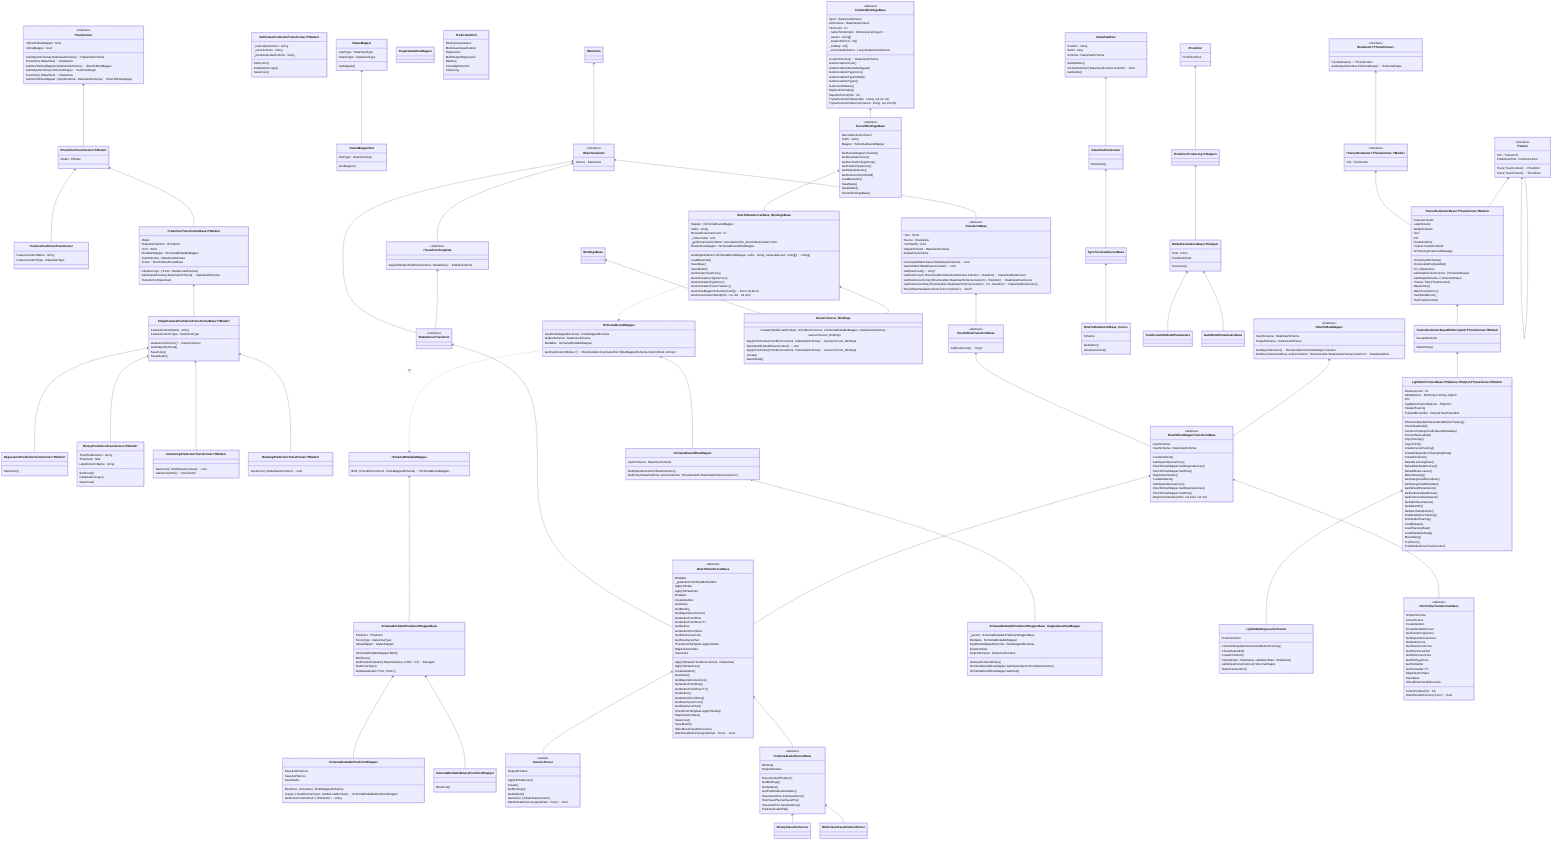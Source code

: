 classDiagram 

    class ITransformer {
      GetOutputSchema(:DataViewSchema) : DataViewSchema
      Transform(:IDataView) : IDataView
      IsRowToRowMapper : bool
      GetRowToRowMapper(:DataViewSchema) : IRowToRowMapper
    }
    <<interface>> ITransformer

    class IPredictionTransformer~TModel~ {
      Model : TModel
    }

    ITransformer <-- IPredictionTransformer~TModel~
    
    class IFeaturePredictionTransformer {
        FeatureColumnName : string
        FeatureColumnType : DataViewType
    }

    IPredictionTransformer~TModel~ <-- IFeaturePredictionTransformer

    class PredictionTransformerBase~TModel~ {
        Model 
        ModelAsPredictor : IPredictor
        Host : IHost
        BindableMapper : ISchemaBindableMapper
        TrainSchema : DataViewSchema
        Scorer : RowToRowScorerBase
        InitializeLogic : (:IHost, :ModelLoadContext)
        GetOutputSchema(:DataViewSchema) : DataViewSchema
        Transform( :IDataView )
    }
    class SingleFeaturePredictionTransformerBase~TModel~ {
        FeatureColumnName : string
        FeatureColumnType : DataViewType
        GetGenericScorer: () : GenericScorer
        GetOutputSchema()
        SaveCore()
        SaveModel()
    }
    class RegressionPredictionTransformer~TModel~ {
        SaveCore()
    }
    class BinaryPredictionTransformer~TModel~ {
        ThresholdColumn : string
        Threshold : float
        LabelColumnName : string
        SetScorer() 
        InitializationLogic()
        SaveCore()
    }
    class MulticlassPredictionTransformer~TModel~ {
        _trainLabelColumn : string
        _scoreColumn : string
        _predictedLabelColumn : string
        SetScorer() 
        InitializationLogic()
        SaveCore()
    }
    class ClusteringPredictionTransformer~TModel~ {
        SaveCore(: ModelSaveContext) : void
        GetVersionInfo() : VersionInfo
    }
    class RankingPredictionTransformer~TModel~ {
        SaveCore(: ModelSaveContext) : void
    }

    IPredictionTransformer~TModel~ <-- PredictionTransformerBase  
    PredictionTransformerBase <-- SingleFeaturePredictionTransformerBase~TModel~
    SingleFeaturePredictionTransformerBase~TModel~ <-- RegressionPredictionTransformer~TModel~
    SingleFeaturePredictionTransformerBase~TModel~ <-- BinaryPredictionTransformer~TModel~
    SingleFeaturePredictionTransformerBase~TModel~ <-- ClusteringPredictionTransformer~TModel~
    SingleFeaturePredictionTransformerBase~TModel~ <-- RankingPredictionTransformer~TModel~

    class IValueMapper {
        InputType : DataViewType
        OutputType : DataViewType
        GetMapper()
    }
    class IValueMapperDist {
        DistType : DataViewType
        GetMapper()
    }
    IValueMapper <-- IValueMapperDist

    class ISchemaBindableMapper {
      Bind : (:IHostEnvironment, :RoleMappedSchema) : ISchemaBoundMapper
    }
    class SchemaBindablePredictorWrapperBase {
    Predictor : IPredictor
    ScoreType : DataViewType
    ValueMapper : IValueMapper
    ISchemaBindableMapper.Bind()
    BindCore()
    GetPredictionGetter(:DataViewRow, colSrc : int) : Delegate
    GetScoreType()
    GetValueGetter~TSrc, TDst~()
    }
    class SchemaBindablePredictorWrapper {
    BindCore : (:IChannel, :RoleMappedSchema)
    Create : (:HostEnvironment, :ModelLoadContext) : SchemaBindablePredictorWrapper
    GetScoreColumnKind : (:IPredictor) : string
    SaveAsOnnxCore
    SaveAsPfaCore
    SaveModel    
    }
    class SchemaBindableBinaryPredictorWrapper {
        BindCore()
    }
    ISchemaBindableMapper <-- SchemaBindablePredictorWrapperBase
    SchemaBindablePredictorWrapperBase <-- SchemaBindableBinaryPredictorWrapper 
    SchemaBindablePredictorWrapperBase <-- SchemaBindablePredictorWrapper 

    class SingleValueRowMapper

    class PredictionKind {
    BinaryClassification
    MulticlassClassification
    Regression
    MultiOutputRegression
    Ranking
    AnomalyDetection
    Clustering
    }

    %% The transform tree

    class IDataView
    class IDataTransform {
      Source : IDataView
    }
    <<interface>> IDataTransform
    class TransformBase {
        Host : IHost 
        Source : IDataView
        CanShuffle : bool
        OutputSchema : DataViewSchema
        IDataView.Schema
        ICanSaveModel.Save(:ModelSaveContext) : void
        SaveModel(:ModelSaveContext) : void
        GetRowCount() : long?
        GetRowCursor(:IEnumerable~DataViewSchema.Column~, :Random) : DataViewRowCursor
        GetRowCursorCore(:IEnumerable~DataViewSchema.Column~, :Random) : DataViewRowCursor
        GetRowCursorSet(:IEnumerable~DataViewSchema.Column~, :int, :Random) : DataViewRowCursor[]
        ShouldUseParallelCursors(:Func~int,bool~) : bool?
    }
    <<abstract>> TransformBase
    class RowToRowTransformBase {
      GetRowCount() : long?
    }
    <<abstract>> RowToRowTransformBase
    class RowToRowMapperTransformBase {
      InputSchema
      CreateGetters()
      GetDependenciesCore()
      IRowToRowMapper.GetDependencies()
      IRowToRowMapper.GetRow()
      MapColumnIndex()
    }

    class IDataScorerTransform {
    }
    <<interface>> IDataScorerTransform
    IDataTransform <-- IDataScorerTransform

    class RowToRowScorerBase {
      Bindable
      ApplyToData (:IHostEnvironment, :IDataView)
      ApplyToDataCore()
      CreateGetters()
      GetActive()
      GetDependenciesCore()
      GetGetterFromRow()
      GetGetterFromRow~T~()
      GetGetters()
      GetGettersFromRow()
      GetRowCursorCore()
      GetRowCursorSet()
      ITransformTemplate.ApplyToData()
      MapColumnIndex()
      SaveCore()
      SaveModel()
      ShouldUseParallelCursors()
      WantParallelCursors(predicate : Func<int, bool>) : bool
    }
    <<abstract>> RowToRowScorerBase
    IDataScorerTransform <-- RowToRowScorerBase

    class GenericScorer {
      OutputSchema
      ApplyToDataCore()
      Create()
      GetBindings()
      GetGetters()
      SaveCore : (:ModelSaveContext)
      WantParallelCursors(predicate : Func<int, bool>) : bool
    }
    <<sealed>> GenericScorer

    class GenericScorer_Bindings {
      Create(:ModelLoadContext, :IHostEnvironment, :ISchemaBindableMapper, :DataViewSchema) : GenericScorer_Bindings
      ApplyToSchema(:IHostEnvironment, :DataViewSchema) : GenericScorer_Bindings
      SaveModel(:ModelSaveContext) : void
    }

    BindingsBase <-- GenericScorer_Bindings
    
    class BinaryClassifierScorer
    class PredictedLabelScorerBase {
        Bindings
        OutputSchema
        EnsureCahedPosition()
        GetBindings()
        GetGetters()
        GetPredictedLabelGetter()
        ICanSaveOnnx.CanSaveOnnx()
        ICanSavePfa.CanSavePfa()
        ISaveAsOnnx.SaveAsOnnx()
        PredictedLabelPfa()
    }
    IDataView <-- IDataTransform
    IDataTransform <-- TransformBase
    TransformBase <-- RowToRowTransformBase
    RowToRowScorerBase <-- GenericScorer
    PredictedLabelScorerBase <-- BinaryClassifierScorer
    RowToRowScorerBase <-- PredictedLabelScorerBase

    class BinaryClassifierScorer
    class PredictedLabelScorerBase

    class GenericScorer_Bindings {
      ApplyToSchema(:IHostEnvironment, :DataViewSchema) : GenericScorer_Bindings 
      Create()
      SaveModel()
    }
    class RowToRowScorerBase_BindingsBase {
      Mapper : ISchemaBoundMapper
      Suffix : string
      DerivedColumnnCount : int
      _crtScoreSet : uint
      _getScoreColumnSetId : AnnotationUtils_AnnontationGetter~uint~
      RowToRowMapper : ISchemaBoundRowMapper
      GetOutputNames(:ISchemaBoundMapper, suffix : string, namesDerived : string[]) : string[]
      LoadBaseInfo()
      SaveBase()
      SaveModel()
      GetColumnTypeCore()
      GetAnnotationsTypesCore()
      GetAnnotationTypeCore()
      GetAnnotationCore~TValue~()
      GetActiveMapperColumns(:bool[]) : Func~int,bool~
      GetScoreColumnSetId(iinfo : int, dst : ref uint)
    }
    RowToRowScorerBase_BindingsBase ..> ISchemaBoundMapper
    class ScorerBindingsBase {
      DerivedColumnnCount
      Suffix : string
      Mapper : ISchemaBoundMapper
      GetActiveMapperColumns()
      GetAnnotationCore()
      GetAnnotationTypeCore()
      GetColumnTypeCore()
      GetOutputNames()
      GetScoreColumnSetId()
      LoadBaseInfo()
      SaveBase()
      SaveModel()
      ScorerBindingsBase()
    }
    <<abstract>> ScorerBindingsBase
    class ColumnBindingsBase {
      Input : DataViewSchema
      AsSchema : DataViewSchema
      InfoCount : int
      _nameToInfoIndex : Dictionary~string,int~
      _names : string[]
      _mapIinfoToCol : int[]
      _colMap : int[]
      _convertedSchema : Lazy~DataViewSchema~
      CreateSchema() : DataViewSchema
      GetAnnotationCore()
      GetAnnotationGetterDelegate()
      GetAnnotationTypeCore()
      GetAnnotationTypeOrNull()
      GetAnnotationTypes()
      GetColumnName()
      MapColumnIndex()
      MapInfoToCol(iinfo : int)
      TryGetColumnIndex(name : string, out int col)
      TryGetColumnIndexCore(name : string, out int info)
    }
    <<abstract>> ColumnBindingsBase
    RowToRowScorerBase_BindingsBase <-- GenericScorer_Bindings
    ScorerBindingsBase <-- RowToRowScorerBase_BindingsBase
    ColumnBindingsBase <-- ScorerBindingsBase

    class DataViewRow {
      Position : ulong
      Batch : long
      Schema : DataViewSchema
      GetIdGetter()
      IsColumnActive(:DataViewSchema.Column) : bool
      GetGetter()
    }
    class DataViewRowCursor {
      MoveNext()
    }
    class SynchronizedCursorBase
    class RowToRowScorerBase_Cursor {
      Schema
      GetGetter()
      IsColumnActive()
    }
    DataViewRow <-- DataViewRowCursor
    DataViewRowCursor <-- SynchronizedCursorBase
    SynchronizedCursorBase <-- RowToRowScorerBase_Cursor

    class IPredictor {
        PredictionKind
    }
    class IPredictorProducing~TOutput~
    class ModelParametersBase~TOutput~ {
        Host : IHost 
        PredictionKind
        SaveCore()
    }
    class TreeEnsembleModelParameters
    class GamModelParametersBase
    IPredictor <-- IPredictorProducing
    IPredictorProducing <-- ModelParametersBase 
    ModelParametersBase <-- TreeEnsembleModelParameters
    ModelParametersBase <-- GamModelParametersBase

    class ISchemaBoundMapper {
      InputRoleMappedSchema : RoleMappedSchema
      OutputSchema : DataViewSchema
      Bindable : ISchemaBindableMapper
      GetInputColumnRoles : () : IEnumerable~KeyValuePair~RoleMappedSchema.ColumnRole, string~~
    }
    ISchemaBoundMapper ..> ISchemaBindableMapper : <<use>>
    class ISchemaBoundRowMapper {
        InputSchema : DataViewSchema
        GetDependenciesForNewColumns()
        GetRow(:DataViewRow, activeColumns : IEnumerable~DataViewSchema.Column~)
    }
    class SchemaBindablePredictorWrapperBase_SingleValueRowMapper {
        _parent : SchemaBindablePredictorWrapperBase
        Bindable : ISchemaBindableMapper
        InputRoleMappedSchema : RoleMappedSchema
        InputSchema
        OutputSchema : DataViewSchema
        GetInputColumnRoles()
        ISchemaBoundRowMapper.GetDependenciesForNewColumns()
        ISchemaBoundRowMapper.GetRow()
    }
    ISchemaBoundMapper <-- ISchemaBoundRowMapper
    ISchemaBoundRowMapper <-- SchemaBindablePredictorWrapperBase_SingleValueRowMapper

    class IRowToRowMapper {
      InputSchema : DataViewSchema
      OutputSchema : DataViewSchema
      GetDependencies() : IEnumerable~SchemaShape.Column~ 
      GetRow(:DataViewRow, activeColumns : IEnumerable~DataViewSchema.Column~) : DataViewRow
    }
    <<interface>> IRowToRowMapper

    class IEstimator~TTransformer~ {
      Fit(:IDataView) : TTransformer
      GetOutputSchema(:SchemaShape) : SchemaShape
    }
    <<interface>> IEstimator~TTransformer~

    class ITransformer {
      GetOutputSchema(:SchemaShape) : SchemaShape
      Transform(:IDataView) : IDataView
      IsRowMapper : bool
      GetRowToRowMapper :(inputSchema : DataViewSchema) : IRowToRowMapper
    }    

    class ITrainerEstimator~TTransformer, TModel~ {
      Info : TrainerInfo
    }
    <<interface>> ITrainerEstimator~TTransformer, TModel~
    IEstimator~TTransformer~ <-- ITrainerEstimator~TTransformer, TModel~

    class ITrainer {
      Info : TrainerInfo
      PredictionKind : PredictionKind
      Train(:TrainContext) : IPredictor
    }
    <<interface>> ITrainer

    class ITrainer~TPredictor~ {
      Train(:TrainContext) : TPredictor
    }
    <<interface>> ITrainer~TPredictor~ 
    ITrainer <-- ITrainer~TPredictor~ 

    class TrainerEstimatorBase~TTransformer,TModel~ {
      FeatureColumn
      LabelColumn
      WeightColumn
      Host
      Info
      PredictionKind
      ITrainer.PredictionKind
      NoTrainingInstancesMessage
      CheckInputSchema()
      CheckLabelCompatible()
      Fit : (:IDataView) 
      GetOutputColumnsCore : (:SchemaShape)
      GetOutputSchema : (:SchemaShape)
      ITrainer.Train(:TrainContext)
      MakeRoles()
      MakeTransformer()
      TrainModelCore()
      TrainTransformer()
    }
    ITrainerEstimator~TTransformer, TModel~ <-- TrainerEstimatorBase~TTransformer,TModel~
    ITrainer~TPredictor~ <-- TrainerEstimatorBase~TTransformer,TModel~

    class TrainerEstimatorBaseWithGroupId~TTransformer,TModel~ {
        GroupIdColumn
        MakeRoles()
    }
    TrainerEstimatorBase~TTransformer,TModel~  <-- TrainerEstimatorBaseWithGroupId~TTransformer,TModel~

    class LightGbmTrainerBase~TOptions,TOutput,TTransformer,TModel~ {
      FeatureCount : int
      GbmOptions : Dictionary~string, object~
      Info
      LightGbmTrainerOptions : TOptions
      ParallelTraining
      TrainedEnsemble : InternalTreeEnsemble
      CheckAndUpdateParametersBeforeTraining()
      CheckDataValid()
      ConstructCategoricalFeatureMetadata()
      ConvertNanLabels()
      CopyToArray()
      CopyToCsr()
      CreateCursorFactory()
      CreateDatasetFromSamplingData()
      CreatePredictor()
      DefaultLearningRate()
      DefaultMinDataPerLeaf()
      DefaultNumLeaves()
      DetectDensity()
      GetCategoricalBoundires()
      GetCategoricalMetadata()
      GetDefaultParameters()
      GetFeatureValueDense()
      GetFeatureValueSparse()
      GetGbmParameters()
      GetMetaInfo()
      GetNumSampleRow()
      InitializeBeforeTraining()
      InitParallelTraining()
      LoadDataset()
      LoadTrainingData()
      LoadValidationData()
      MoveMany()
      TrainCore()
      TrainModelCore(:TrainContext)
    }
    TrainerEstimatorBaseWithGroupId~TTransformer,TModel~ <-- LightGbmTrainerBase~TOptions,TOutput,TTransformer,TModel~

    class LightGbmRegressionTrainer {
      PredictionKind
      CheckAndUpdateParametersBeforeTraining()
      CheckDataValid()
      CreatePredictor()
      Fit(trainData : IDataView, validationData : IDataView)
      GetOutputColumnsCore(:SchemaShape)
      MakeTransformer()
    }
    LightGbmTrainerBase~TOptions,float,TTransformer,TModel~ <-- LightGbmRegressionTrainer

    class ITransformTemplate {
      ApplyToData(:IHostEnvironment, :IDataView) : IDataTransform
    }
    <<interface>> ITransformTemplate
    IDataTransform <-- ITransformTemplate
    class IDataScorerTransform {
    }
    <<interface>> IDataScorerTransform
    class RowToRowMapperTransformBase {
      InputSchema : DataViewSchema
      CreateGetters()
      GetDependenciesCore()
      IRowToRowMapper.GetDependencies()
      IRowToRowMapper.GetRow()
      MapColumnIndex(isSrc: out bool, col: int)
    }
    ITransformTemplate <-- IDataScorerTransform
    <<abstract>> RowToRowMapperTransformBase
    RowToRowTransformBase <-- RowToRowMapperTransformBase
    IRowToRowMapper <-- RowToRowMapperTransformBase
    class RowToRowScorerBase {
      _getGetterFromRowMethodInfo
      ApplyToData
      ApplyToDataCore
      Bindable
      CreateGetters
      GetActive
      GetBinding
      GetDependenciesCore
      GetGetterFromRow
      GetGetterFromRow~T~
      GetGetters
      GetGettersFromRow
      GetRowCursorCore
      GetRowCursorSet
      ITransformTemplate.ApplyToData
      MapColumnIndex
      SaveCore
    }
    <<abstract>> RowToRowScorerBase
    RowToRowMapperTransformBase <-- RowToRowScorerBase
    class PredictedLabelScorerBase {
    }
    <<abstract>> PredictedLabelScorerBase

    class MulticlassClassificationScorer {
    }
    PredictedLabelScorerBase <-- MulticlassClassificationScorer 
    
    class OneToOneTransformerBase {
      OutputSchema
      ActiveSource
      ColumnIndex (info : int)
      CreateGetters
      ExceptGetSlotCursor
      GetColumnTypeCore
      GetDependenciesCore
      GetGetterCore
      GetRowCursorCore
      GetRowCursorSet
      GetSlotCursorCore
      GetSlotTypeCore
      GetSrcGetter
      GetSrcGetter~T~
      MapColumnIndex
      SaveBase
      ShouldUseParallelCursors
      WantParallelCursors(:Func<int, bool>) : bool
    }
    <<abstract>> OneToOneTransformerBase
    RowToRowMapperTransformBase <-- OneToOneTransformerBase